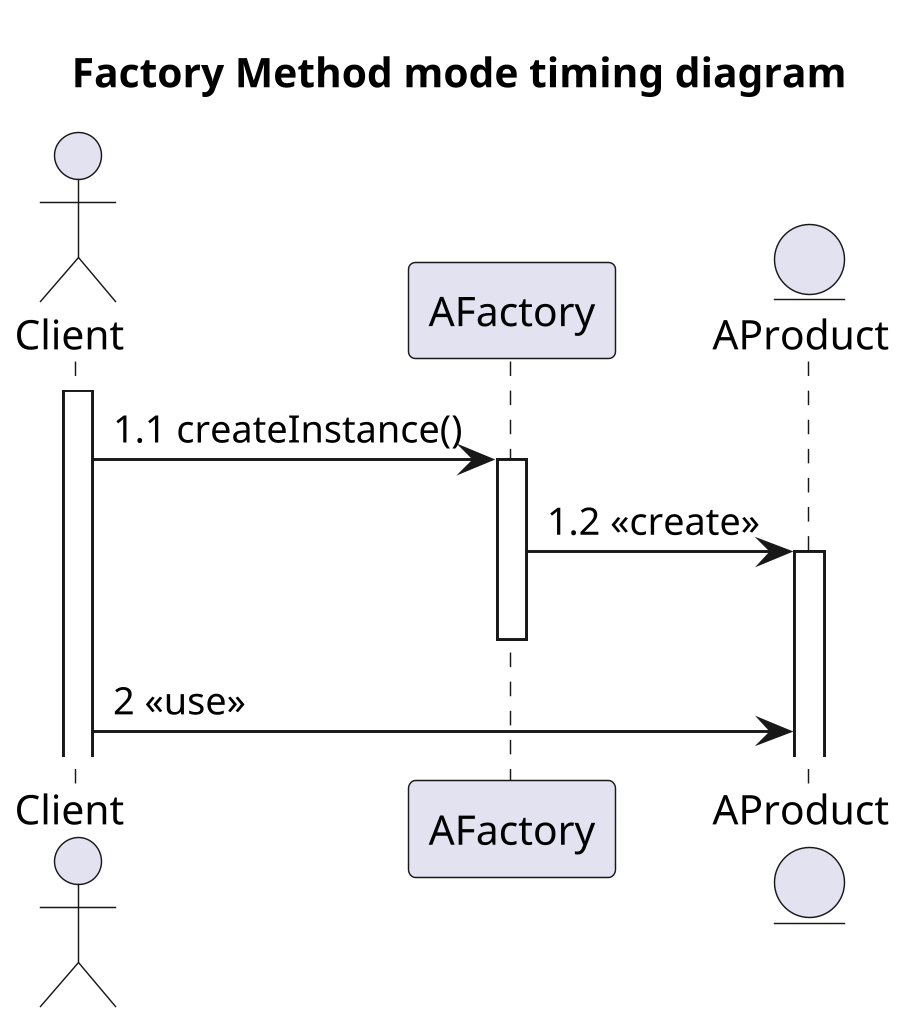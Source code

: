 @startuml
scale 1024 height
title Factory Method mode timing diagram

actor Client
participant AFactory
entity AProduct

activate Client
Client -> AFactory: 1.1 createInstance()
activate AFactory
AFactory -> AProduct: 1.2 <<create>>
activate AProduct
deactivate AFactory
Client -> AProduct: 2 <<use>>
@enduml